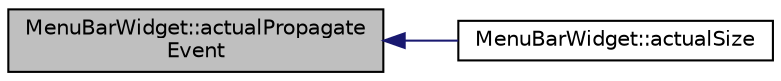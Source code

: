 digraph "MenuBarWidget::actualPropagateEvent"
{
 // INTERACTIVE_SVG=YES
  edge [fontname="Helvetica",fontsize="10",labelfontname="Helvetica",labelfontsize="10"];
  node [fontname="Helvetica",fontsize="10",shape=record];
  rankdir="LR";
  Node3 [label="MenuBarWidget::actualPropagate\lEvent",height=0.2,width=0.4,color="black", fillcolor="grey75", style="filled", fontcolor="black"];
  Node3 -> Node4 [dir="back",color="midnightblue",fontsize="10",style="solid",fontname="Helvetica"];
  Node4 [label="MenuBarWidget::actualSize",height=0.2,width=0.4,color="black", fillcolor="white", style="filled",URL="$class_menu_bar_widget.html#ac53cae15eb16545c5abae35d4bfbccd0"];
}
